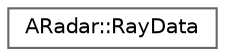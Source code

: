 digraph "类继承关系图"
{
 // INTERACTIVE_SVG=YES
 // LATEX_PDF_SIZE
  bgcolor="transparent";
  edge [fontname=Helvetica,fontsize=10,labelfontname=Helvetica,labelfontsize=10];
  node [fontname=Helvetica,fontsize=10,shape=box,height=0.2,width=0.4];
  rankdir="LR";
  Node0 [id="Node000000",label="ARadar::RayData",height=0.2,width=0.4,color="grey40", fillcolor="white", style="filled",URL="$d7/d1a/structARadar_1_1RayData.html",tooltip=" "];
}
